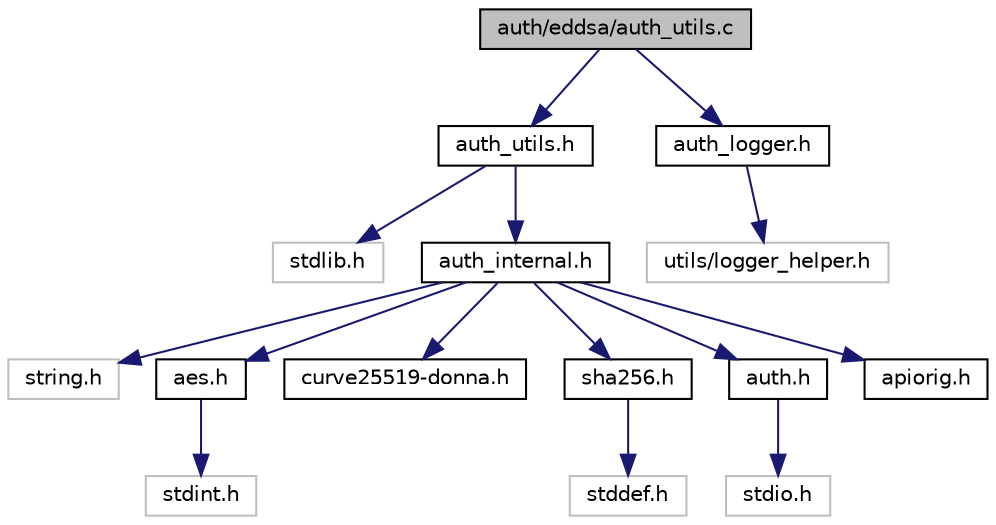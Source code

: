 digraph "auth/eddsa/auth_utils.c"
{
  edge [fontname="Helvetica",fontsize="10",labelfontname="Helvetica",labelfontsize="10"];
  node [fontname="Helvetica",fontsize="10",shape=record];
  Node0 [label="auth/eddsa/auth_utils.c",height=0.2,width=0.4,color="black", fillcolor="grey75", style="filled", fontcolor="black"];
  Node0 -> Node1 [color="midnightblue",fontsize="10",style="solid",fontname="Helvetica"];
  Node1 [label="auth_utils.h",height=0.2,width=0.4,color="black", fillcolor="white", style="filled",URL="$eddsa_2auth__utils_8h.html"];
  Node1 -> Node2 [color="midnightblue",fontsize="10",style="solid",fontname="Helvetica"];
  Node2 [label="stdlib.h",height=0.2,width=0.4,color="grey75", fillcolor="white", style="filled"];
  Node1 -> Node3 [color="midnightblue",fontsize="10",style="solid",fontname="Helvetica"];
  Node3 [label="auth_internal.h",height=0.2,width=0.4,color="black", fillcolor="white", style="filled",URL="$eddsa_2auth__internal_8h.html"];
  Node3 -> Node4 [color="midnightblue",fontsize="10",style="solid",fontname="Helvetica"];
  Node4 [label="string.h",height=0.2,width=0.4,color="grey75", fillcolor="white", style="filled"];
  Node3 -> Node5 [color="midnightblue",fontsize="10",style="solid",fontname="Helvetica"];
  Node5 [label="aes.h",height=0.2,width=0.4,color="black", fillcolor="white", style="filled",URL="$aes_8h.html"];
  Node5 -> Node6 [color="midnightblue",fontsize="10",style="solid",fontname="Helvetica"];
  Node6 [label="stdint.h",height=0.2,width=0.4,color="grey75", fillcolor="white", style="filled"];
  Node3 -> Node7 [color="midnightblue",fontsize="10",style="solid",fontname="Helvetica"];
  Node7 [label="curve25519-donna.h",height=0.2,width=0.4,color="black", fillcolor="white", style="filled",URL="$curve25519-donna_8h.html"];
  Node3 -> Node8 [color="midnightblue",fontsize="10",style="solid",fontname="Helvetica"];
  Node8 [label="sha256.h",height=0.2,width=0.4,color="black", fillcolor="white", style="filled",URL="$sha256_8h.html"];
  Node8 -> Node9 [color="midnightblue",fontsize="10",style="solid",fontname="Helvetica"];
  Node9 [label="stddef.h",height=0.2,width=0.4,color="grey75", fillcolor="white", style="filled"];
  Node3 -> Node10 [color="midnightblue",fontsize="10",style="solid",fontname="Helvetica"];
  Node10 [label="auth.h",height=0.2,width=0.4,color="black", fillcolor="white", style="filled",URL="$auth_8h.html"];
  Node10 -> Node11 [color="midnightblue",fontsize="10",style="solid",fontname="Helvetica"];
  Node11 [label="stdio.h",height=0.2,width=0.4,color="grey75", fillcolor="white", style="filled"];
  Node3 -> Node12 [color="midnightblue",fontsize="10",style="solid",fontname="Helvetica"];
  Node12 [label="apiorig.h",height=0.2,width=0.4,color="black", fillcolor="white", style="filled",URL="$apiorig_8h.html"];
  Node0 -> Node13 [color="midnightblue",fontsize="10",style="solid",fontname="Helvetica"];
  Node13 [label="auth_logger.h",height=0.2,width=0.4,color="black", fillcolor="white", style="filled",URL="$auth__logger_8h.html"];
  Node13 -> Node14 [color="midnightblue",fontsize="10",style="solid",fontname="Helvetica"];
  Node14 [label="utils/logger_helper.h",height=0.2,width=0.4,color="grey75", fillcolor="white", style="filled"];
}
